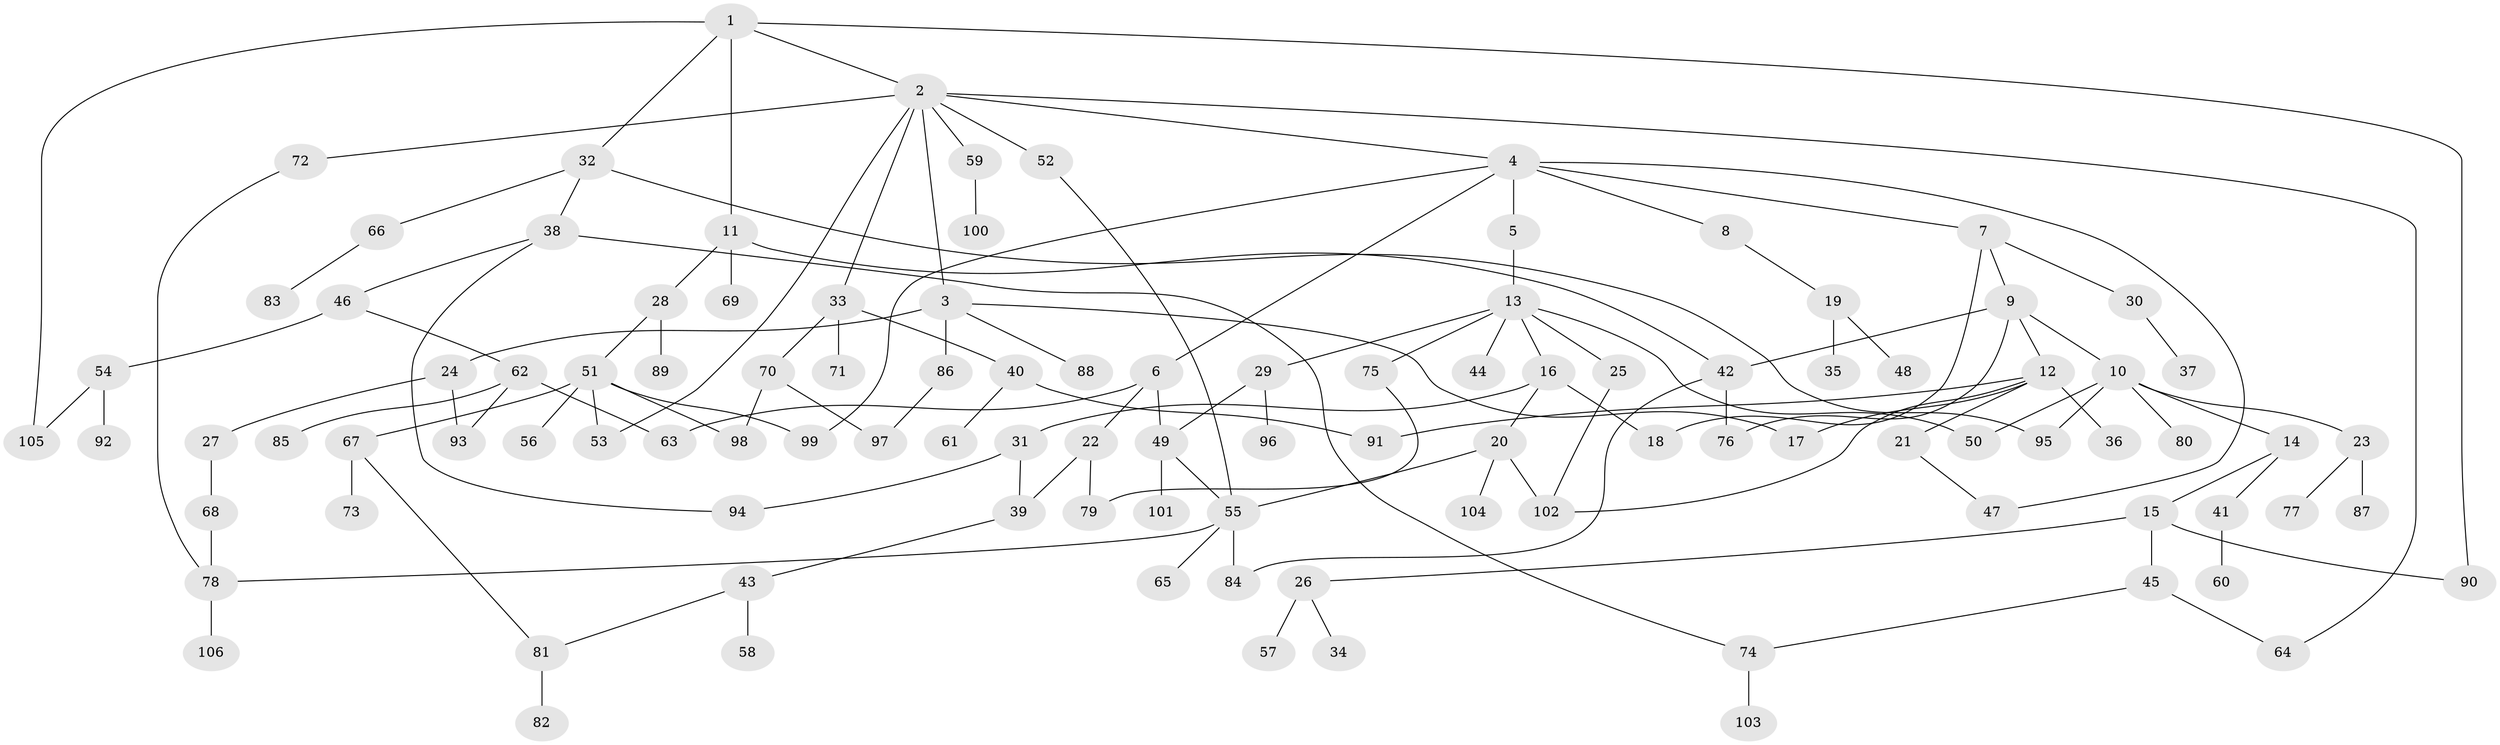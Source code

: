 // coarse degree distribution, {7: 0.0410958904109589, 9: 0.0273972602739726, 4: 0.0958904109589041, 6: 0.0684931506849315, 2: 0.2602739726027397, 3: 0.1917808219178082, 1: 0.3013698630136986, 5: 0.0136986301369863}
// Generated by graph-tools (version 1.1) at 2025/51/02/27/25 19:51:39]
// undirected, 106 vertices, 135 edges
graph export_dot {
graph [start="1"]
  node [color=gray90,style=filled];
  1;
  2;
  3;
  4;
  5;
  6;
  7;
  8;
  9;
  10;
  11;
  12;
  13;
  14;
  15;
  16;
  17;
  18;
  19;
  20;
  21;
  22;
  23;
  24;
  25;
  26;
  27;
  28;
  29;
  30;
  31;
  32;
  33;
  34;
  35;
  36;
  37;
  38;
  39;
  40;
  41;
  42;
  43;
  44;
  45;
  46;
  47;
  48;
  49;
  50;
  51;
  52;
  53;
  54;
  55;
  56;
  57;
  58;
  59;
  60;
  61;
  62;
  63;
  64;
  65;
  66;
  67;
  68;
  69;
  70;
  71;
  72;
  73;
  74;
  75;
  76;
  77;
  78;
  79;
  80;
  81;
  82;
  83;
  84;
  85;
  86;
  87;
  88;
  89;
  90;
  91;
  92;
  93;
  94;
  95;
  96;
  97;
  98;
  99;
  100;
  101;
  102;
  103;
  104;
  105;
  106;
  1 -- 2;
  1 -- 11;
  1 -- 32;
  1 -- 105;
  1 -- 90;
  2 -- 3;
  2 -- 4;
  2 -- 33;
  2 -- 52;
  2 -- 53;
  2 -- 59;
  2 -- 72;
  2 -- 64;
  3 -- 17;
  3 -- 24;
  3 -- 86;
  3 -- 88;
  4 -- 5;
  4 -- 6;
  4 -- 7;
  4 -- 8;
  4 -- 99;
  4 -- 47;
  5 -- 13;
  6 -- 22;
  6 -- 49;
  6 -- 63;
  7 -- 9;
  7 -- 30;
  7 -- 18;
  8 -- 19;
  9 -- 10;
  9 -- 12;
  9 -- 42;
  9 -- 76;
  10 -- 14;
  10 -- 23;
  10 -- 50;
  10 -- 80;
  10 -- 95;
  11 -- 28;
  11 -- 69;
  11 -- 42;
  12 -- 21;
  12 -- 36;
  12 -- 102;
  12 -- 17;
  12 -- 91;
  13 -- 16;
  13 -- 25;
  13 -- 29;
  13 -- 44;
  13 -- 75;
  13 -- 50;
  14 -- 15;
  14 -- 41;
  15 -- 26;
  15 -- 45;
  15 -- 90;
  16 -- 18;
  16 -- 20;
  16 -- 31;
  19 -- 35;
  19 -- 48;
  20 -- 104;
  20 -- 102;
  20 -- 55;
  21 -- 47;
  22 -- 39;
  22 -- 79;
  23 -- 77;
  23 -- 87;
  24 -- 27;
  24 -- 93;
  25 -- 102;
  26 -- 34;
  26 -- 57;
  27 -- 68;
  28 -- 51;
  28 -- 89;
  29 -- 96;
  29 -- 49;
  30 -- 37;
  31 -- 94;
  31 -- 39;
  32 -- 38;
  32 -- 66;
  32 -- 95;
  33 -- 40;
  33 -- 70;
  33 -- 71;
  38 -- 46;
  38 -- 74;
  38 -- 94;
  39 -- 43;
  40 -- 61;
  40 -- 91;
  41 -- 60;
  42 -- 76;
  42 -- 84;
  43 -- 58;
  43 -- 81;
  45 -- 64;
  45 -- 74;
  46 -- 54;
  46 -- 62;
  49 -- 55;
  49 -- 101;
  51 -- 56;
  51 -- 67;
  51 -- 98;
  51 -- 99;
  51 -- 53;
  52 -- 55;
  54 -- 92;
  54 -- 105;
  55 -- 65;
  55 -- 84;
  55 -- 78;
  59 -- 100;
  62 -- 85;
  62 -- 93;
  62 -- 63;
  66 -- 83;
  67 -- 73;
  67 -- 81;
  68 -- 78;
  70 -- 97;
  70 -- 98;
  72 -- 78;
  74 -- 103;
  75 -- 79;
  78 -- 106;
  81 -- 82;
  86 -- 97;
}
